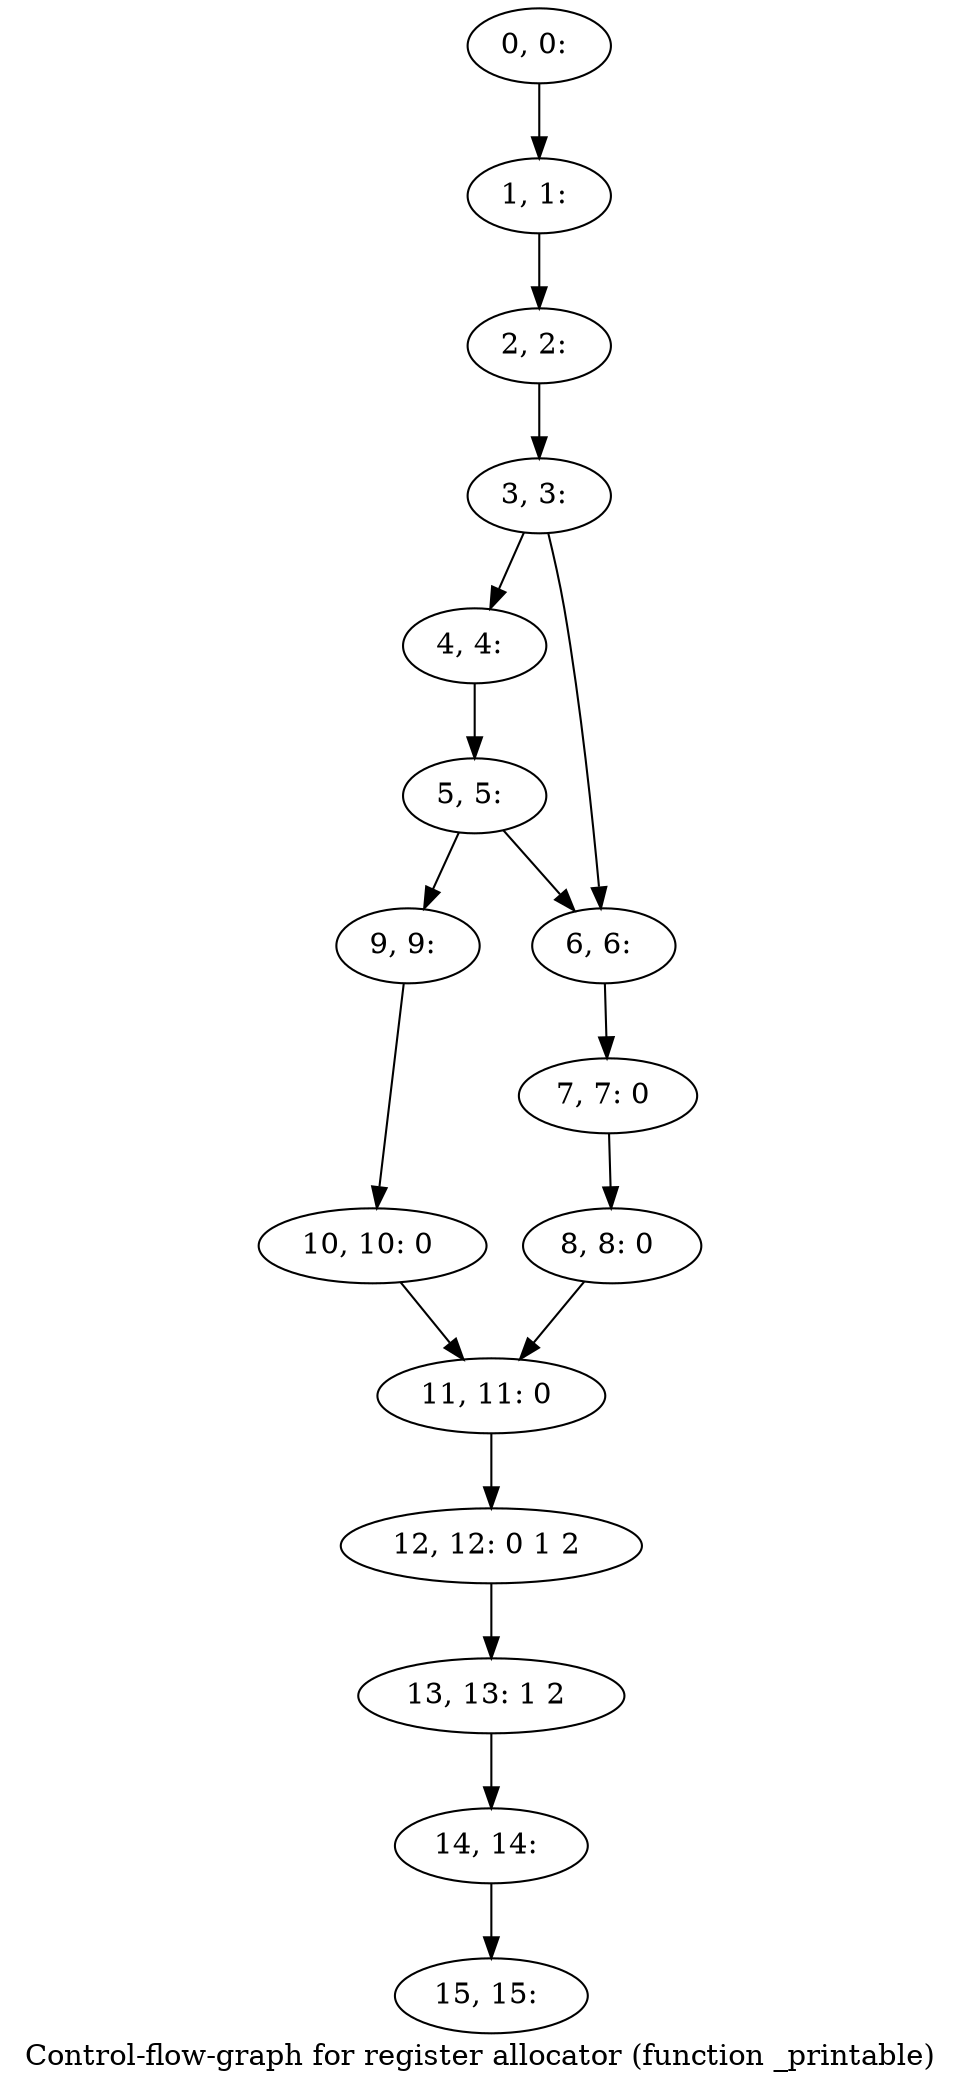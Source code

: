 digraph G {
graph [label="Control-flow-graph for register allocator (function _printable)"]
0[label="0, 0: "];
1[label="1, 1: "];
2[label="2, 2: "];
3[label="3, 3: "];
4[label="4, 4: "];
5[label="5, 5: "];
6[label="6, 6: "];
7[label="7, 7: 0 "];
8[label="8, 8: 0 "];
9[label="9, 9: "];
10[label="10, 10: 0 "];
11[label="11, 11: 0 "];
12[label="12, 12: 0 1 2 "];
13[label="13, 13: 1 2 "];
14[label="14, 14: "];
15[label="15, 15: "];
0->1 ;
1->2 ;
2->3 ;
3->4 ;
3->6 ;
4->5 ;
5->6 ;
5->9 ;
6->7 ;
7->8 ;
8->11 ;
9->10 ;
10->11 ;
11->12 ;
12->13 ;
13->14 ;
14->15 ;
}
